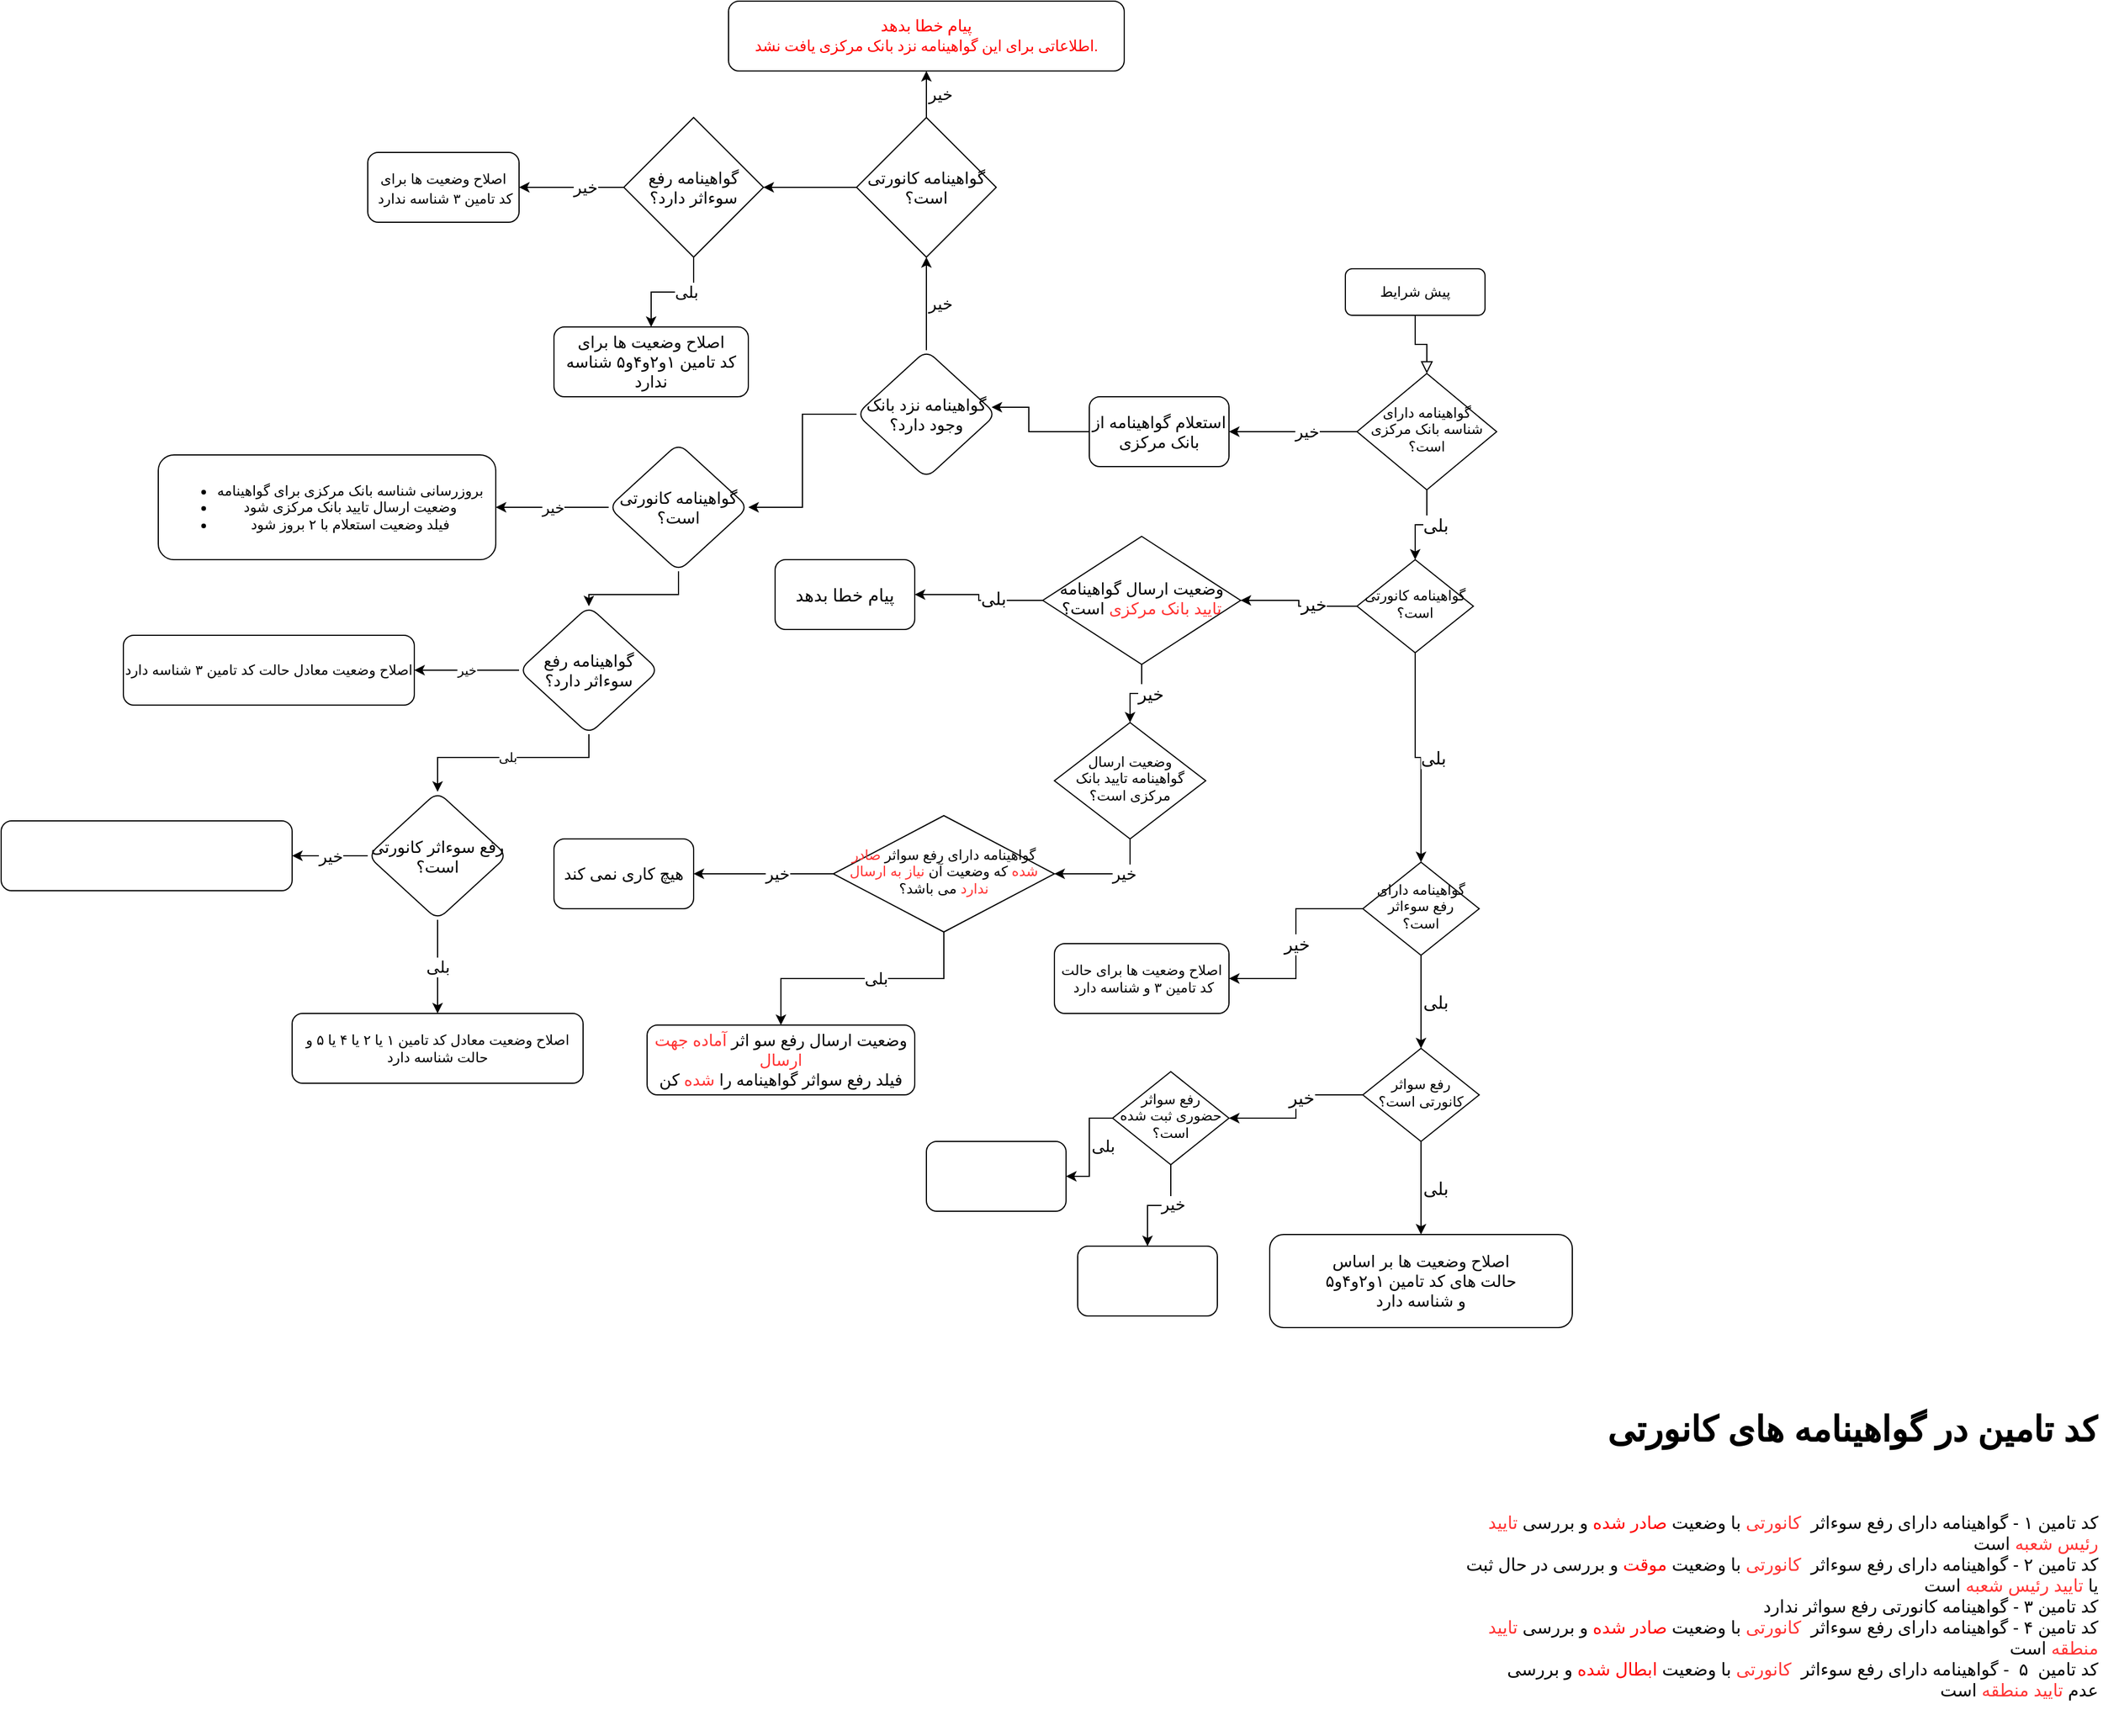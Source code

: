 <mxfile version="14.5.3" type="github">
  <diagram id="C5RBs43oDa-KdzZeNtuy" name="Page-1">
    <mxGraphModel dx="2700" dy="1763" grid="1" gridSize="10" guides="1" tooltips="1" connect="1" arrows="1" fold="1" page="1" pageScale="1" pageWidth="827" pageHeight="1169" math="0" shadow="0">
      <root>
        <mxCell id="WIyWlLk6GJQsqaUBKTNV-0" />
        <mxCell id="WIyWlLk6GJQsqaUBKTNV-1" parent="WIyWlLk6GJQsqaUBKTNV-0" />
        <mxCell id="8_k_hxX0hsHRm7YYxcYZ-0" value="" style="rounded=0;html=1;jettySize=auto;orthogonalLoop=1;fontSize=11;endArrow=block;endFill=0;endSize=8;strokeWidth=1;shadow=0;labelBackgroundColor=none;edgeStyle=orthogonalEdgeStyle;" parent="WIyWlLk6GJQsqaUBKTNV-1" source="8_k_hxX0hsHRm7YYxcYZ-1" target="8_k_hxX0hsHRm7YYxcYZ-4" edge="1">
          <mxGeometry relative="1" as="geometry" />
        </mxCell>
        <mxCell id="8_k_hxX0hsHRm7YYxcYZ-1" value="پیش شرایط" style="rounded=1;whiteSpace=wrap;html=1;fontSize=12;glass=0;strokeWidth=1;shadow=0;" parent="WIyWlLk6GJQsqaUBKTNV-1" vertex="1">
          <mxGeometry x="160" y="80" width="120" height="40" as="geometry" />
        </mxCell>
        <mxCell id="8_k_hxX0hsHRm7YYxcYZ-2" value="بلی" style="edgeStyle=orthogonalEdgeStyle;rounded=0;sketch=0;orthogonalLoop=1;jettySize=auto;html=1;entryX=0.5;entryY=0;entryDx=0;entryDy=0;shadow=0;fontSize=15;align=left;" parent="WIyWlLk6GJQsqaUBKTNV-1" source="8_k_hxX0hsHRm7YYxcYZ-4" target="8_k_hxX0hsHRm7YYxcYZ-7" edge="1">
          <mxGeometry relative="1" as="geometry" />
        </mxCell>
        <mxCell id="8_k_hxX0hsHRm7YYxcYZ-3" value="خیر" style="edgeStyle=orthogonalEdgeStyle;rounded=0;sketch=0;orthogonalLoop=1;jettySize=auto;html=1;entryX=1;entryY=0.5;entryDx=0;entryDy=0;shadow=0;fontSize=14;align=left;" parent="WIyWlLk6GJQsqaUBKTNV-1" source="8_k_hxX0hsHRm7YYxcYZ-4" target="8_k_hxX0hsHRm7YYxcYZ-30" edge="1">
          <mxGeometry relative="1" as="geometry" />
        </mxCell>
        <mxCell id="8_k_hxX0hsHRm7YYxcYZ-4" value="گواهینامه دارای شناسه بانک مرکزی است؟" style="rhombus;whiteSpace=wrap;html=1;shadow=0;fontFamily=Helvetica;fontSize=12;align=center;strokeWidth=1;spacing=6;spacingTop=-4;" parent="WIyWlLk6GJQsqaUBKTNV-1" vertex="1">
          <mxGeometry x="170" y="170" width="120" height="100" as="geometry" />
        </mxCell>
        <mxCell id="8_k_hxX0hsHRm7YYxcYZ-5" value="خیر" style="edgeStyle=orthogonalEdgeStyle;rounded=0;sketch=0;orthogonalLoop=1;jettySize=auto;html=1;shadow=0;fontSize=15;align=left;" parent="WIyWlLk6GJQsqaUBKTNV-1" source="8_k_hxX0hsHRm7YYxcYZ-7" target="8_k_hxX0hsHRm7YYxcYZ-14" edge="1">
          <mxGeometry relative="1" as="geometry" />
        </mxCell>
        <mxCell id="8_k_hxX0hsHRm7YYxcYZ-6" value="بلی" style="edgeStyle=orthogonalEdgeStyle;rounded=0;sketch=0;orthogonalLoop=1;jettySize=auto;html=1;entryX=0.5;entryY=0;entryDx=0;entryDy=0;shadow=0;fontSize=15;align=left;" parent="WIyWlLk6GJQsqaUBKTNV-1" source="8_k_hxX0hsHRm7YYxcYZ-7" target="8_k_hxX0hsHRm7YYxcYZ-10" edge="1">
          <mxGeometry relative="1" as="geometry" />
        </mxCell>
        <mxCell id="8_k_hxX0hsHRm7YYxcYZ-7" value="گواهینامه کانورتی است؟" style="rhombus;whiteSpace=wrap;html=1;shadow=0;fontFamily=Helvetica;fontSize=12;align=center;strokeWidth=1;spacing=6;spacingTop=-4;" parent="WIyWlLk6GJQsqaUBKTNV-1" vertex="1">
          <mxGeometry x="170" y="330" width="100" height="80" as="geometry" />
        </mxCell>
        <mxCell id="8_k_hxX0hsHRm7YYxcYZ-8" value="خیر" style="edgeStyle=orthogonalEdgeStyle;rounded=0;sketch=0;orthogonalLoop=1;jettySize=auto;html=1;shadow=0;fontSize=15;align=center;entryX=1;entryY=0.5;entryDx=0;entryDy=0;" parent="WIyWlLk6GJQsqaUBKTNV-1" source="8_k_hxX0hsHRm7YYxcYZ-10" target="8_k_hxX0hsHRm7YYxcYZ-11" edge="1">
          <mxGeometry relative="1" as="geometry">
            <mxPoint x="100" y="630" as="targetPoint" />
          </mxGeometry>
        </mxCell>
        <mxCell id="8_k_hxX0hsHRm7YYxcYZ-9" value="بلی" style="edgeStyle=orthogonalEdgeStyle;rounded=0;sketch=0;orthogonalLoop=1;jettySize=auto;html=1;shadow=0;fontSize=15;align=left;" parent="WIyWlLk6GJQsqaUBKTNV-1" source="8_k_hxX0hsHRm7YYxcYZ-10" target="8_k_hxX0hsHRm7YYxcYZ-18" edge="1">
          <mxGeometry relative="1" as="geometry" />
        </mxCell>
        <mxCell id="8_k_hxX0hsHRm7YYxcYZ-10" value="گواهینامه دارای رفع سوءاثر است؟" style="rhombus;whiteSpace=wrap;html=1;shadow=0;fontFamily=Helvetica;fontSize=12;align=center;strokeWidth=1;spacing=6;spacingTop=-4;" parent="WIyWlLk6GJQsqaUBKTNV-1" vertex="1">
          <mxGeometry x="175" y="590" width="100" height="80" as="geometry" />
        </mxCell>
        <mxCell id="8_k_hxX0hsHRm7YYxcYZ-11" value="اصلاح وضعیت ها برای حالت&lt;br&gt;&amp;nbsp;کد تامین ۳ و شناسه دارد" style="rounded=1;whiteSpace=wrap;html=1;fontSize=12;glass=0;strokeWidth=1;shadow=0;" parent="WIyWlLk6GJQsqaUBKTNV-1" vertex="1">
          <mxGeometry x="-90" y="660" width="150" height="60" as="geometry" />
        </mxCell>
        <mxCell id="8_k_hxX0hsHRm7YYxcYZ-12" value="بلی" style="edgeStyle=orthogonalEdgeStyle;rounded=0;sketch=0;orthogonalLoop=1;jettySize=auto;html=1;entryX=1;entryY=0.5;entryDx=0;entryDy=0;shadow=0;fontSize=15;align=left;" parent="WIyWlLk6GJQsqaUBKTNV-1" source="8_k_hxX0hsHRm7YYxcYZ-14" target="8_k_hxX0hsHRm7YYxcYZ-21" edge="1">
          <mxGeometry relative="1" as="geometry" />
        </mxCell>
        <mxCell id="8_k_hxX0hsHRm7YYxcYZ-13" value="خیر" style="edgeStyle=orthogonalEdgeStyle;rounded=0;sketch=0;orthogonalLoop=1;jettySize=auto;html=1;shadow=0;fontSize=15;align=left;" parent="WIyWlLk6GJQsqaUBKTNV-1" source="8_k_hxX0hsHRm7YYxcYZ-14" target="8_k_hxX0hsHRm7YYxcYZ-23" edge="1">
          <mxGeometry relative="1" as="geometry" />
        </mxCell>
        <mxCell id="8_k_hxX0hsHRm7YYxcYZ-14" value="وضعیت ارسال گواهینامه &lt;font color=&quot;#ff3333&quot; style=&quot;font-size: 14px;&quot;&gt;تایید بانک مرکزی&lt;/font&gt; است؟" style="rhombus;whiteSpace=wrap;html=1;shadow=0;fontFamily=Helvetica;fontSize=14;align=center;strokeWidth=1;spacing=6;spacingTop=-4;" parent="WIyWlLk6GJQsqaUBKTNV-1" vertex="1">
          <mxGeometry x="-100" y="310" width="170" height="110" as="geometry" />
        </mxCell>
        <mxCell id="8_k_hxX0hsHRm7YYxcYZ-15" style="edgeStyle=orthogonalEdgeStyle;rounded=0;sketch=0;orthogonalLoop=1;jettySize=auto;html=1;entryX=1;entryY=0.5;entryDx=0;entryDy=0;shadow=0;fontSize=15;align=left;" parent="WIyWlLk6GJQsqaUBKTNV-1" source="8_k_hxX0hsHRm7YYxcYZ-18" target="8_k_hxX0hsHRm7YYxcYZ-44" edge="1">
          <mxGeometry relative="1" as="geometry">
            <mxPoint x="60" y="790" as="targetPoint" />
          </mxGeometry>
        </mxCell>
        <mxCell id="8_k_hxX0hsHRm7YYxcYZ-16" value="خیر" style="edgeLabel;html=1;align=center;verticalAlign=middle;resizable=0;points=[];fontSize=15;" parent="8_k_hxX0hsHRm7YYxcYZ-15" vertex="1" connectable="0">
          <mxGeometry x="-0.217" y="2" relative="1" as="geometry">
            <mxPoint as="offset" />
          </mxGeometry>
        </mxCell>
        <mxCell id="8_k_hxX0hsHRm7YYxcYZ-17" value="بلی" style="edgeStyle=orthogonalEdgeStyle;rounded=0;sketch=0;orthogonalLoop=1;jettySize=auto;html=1;shadow=0;fontSize=15;align=left;" parent="WIyWlLk6GJQsqaUBKTNV-1" source="8_k_hxX0hsHRm7YYxcYZ-18" target="8_k_hxX0hsHRm7YYxcYZ-20" edge="1">
          <mxGeometry relative="1" as="geometry" />
        </mxCell>
        <mxCell id="8_k_hxX0hsHRm7YYxcYZ-18" value="رفع سواثر کانورتی است؟" style="rhombus;whiteSpace=wrap;html=1;shadow=0;fontFamily=Helvetica;fontSize=12;align=center;strokeWidth=1;spacing=6;spacingTop=-4;" parent="WIyWlLk6GJQsqaUBKTNV-1" vertex="1">
          <mxGeometry x="175" y="750" width="100" height="80" as="geometry" />
        </mxCell>
        <mxCell id="8_k_hxX0hsHRm7YYxcYZ-19" value="&lt;h1 style=&quot;text-align: right&quot;&gt;کد تامین در گواهینامه های کانورتی&lt;/h1&gt;&lt;div style=&quot;text-align: right&quot;&gt;&lt;br&gt;&lt;/div&gt;&lt;p&gt;&lt;/p&gt;&lt;div style=&quot;text-align: right&quot;&gt;کد تامین ۱ - گواهینامه دارای رفع سوءاثر&amp;nbsp; &lt;font color=&quot;#ff3333&quot;&gt;کانورتی&lt;/font&gt; با وضعیت &lt;font color=&quot;#ff0000&quot;&gt;صادر شده&lt;/font&gt; و بررسی &lt;font color=&quot;#ff3333&quot;&gt;تایید رئیس شعبه&lt;/font&gt; است&lt;br&gt;کد تامین ۲ - گواهینامه دارای رفع سوءاثر&amp;nbsp;&amp;nbsp;&lt;font color=&quot;#ff3333&quot;&gt;کانورتی&lt;/font&gt;&amp;nbsp;با وضعیت&amp;nbsp;&lt;font color=&quot;#ff0000&quot;&gt;موقت&lt;/font&gt;&amp;nbsp;و بررسی در حال ثبت یا&amp;nbsp;&lt;font color=&quot;#ff3333&quot;&gt;تایید رئیس شعبه&lt;/font&gt;&amp;nbsp;است&lt;br&gt;کد تامین ۳ - گواهینامه کانورتی رفع سواثر ندارد&lt;br&gt;کد تامین ۴ - گواهینامه دارای رفع سوءاثر&amp;nbsp;&amp;nbsp;&lt;font color=&quot;#ff3333&quot;&gt;کانورتی&lt;/font&gt;&amp;nbsp;با وضعیت&amp;nbsp;&lt;font color=&quot;#ff0000&quot;&gt;صادر شده&lt;/font&gt;&amp;nbsp;و بررسی&amp;nbsp;&lt;font color=&quot;#ff3333&quot;&gt;تایید منطقه&lt;/font&gt;&amp;nbsp;است&lt;br&gt;کد تامین&amp;nbsp; ۵&amp;nbsp; -&amp;nbsp;&lt;span&gt;گواهینامه دارای رفع سوءاثر&amp;nbsp;&amp;nbsp;&lt;/span&gt;&lt;font color=&quot;#ff3333&quot;&gt;کانورتی&lt;/font&gt;&lt;span&gt;&amp;nbsp;با وضعیت&amp;nbsp;&lt;/span&gt;&lt;font color=&quot;#ff0000&quot;&gt;ابطال شده&lt;/font&gt;&lt;span&gt;&amp;nbsp;و بررسی عدم&amp;nbsp;&lt;/span&gt;&lt;font color=&quot;#ff3333&quot;&gt;تایید منطقه&lt;/font&gt;&lt;span&gt;&amp;nbsp;است&lt;/span&gt;&lt;/div&gt;&lt;p&gt;&lt;/p&gt;" style="text;html=1;strokeColor=none;fillColor=none;spacing=5;spacingTop=-20;whiteSpace=wrap;overflow=hidden;rounded=0;fontSize=15;" parent="WIyWlLk6GJQsqaUBKTNV-1" vertex="1">
          <mxGeometry x="240" y="1050" width="570" height="290" as="geometry" />
        </mxCell>
        <mxCell id="8_k_hxX0hsHRm7YYxcYZ-20" value="اصلاح وضعیت ها بر اساس &lt;br&gt;حالت های کد تامین ۱و۲و۴و۵&lt;br&gt;و شناسه دارد" style="rounded=1;whiteSpace=wrap;html=1;fontSize=14;glass=0;strokeWidth=1;shadow=0;" parent="WIyWlLk6GJQsqaUBKTNV-1" vertex="1">
          <mxGeometry x="95" y="910" width="260" height="80" as="geometry" />
        </mxCell>
        <mxCell id="8_k_hxX0hsHRm7YYxcYZ-21" value="پیام خطا بدهد" style="rounded=1;whiteSpace=wrap;html=1;fontSize=15;" parent="WIyWlLk6GJQsqaUBKTNV-1" vertex="1">
          <mxGeometry x="-330" y="330" width="120" height="60" as="geometry" />
        </mxCell>
        <mxCell id="8_k_hxX0hsHRm7YYxcYZ-22" value="خیر" style="edgeStyle=orthogonalEdgeStyle;rounded=0;sketch=0;orthogonalLoop=1;jettySize=auto;html=1;entryX=1;entryY=0.5;entryDx=0;entryDy=0;shadow=0;fontSize=14;align=left;" parent="WIyWlLk6GJQsqaUBKTNV-1" source="8_k_hxX0hsHRm7YYxcYZ-23" target="8_k_hxX0hsHRm7YYxcYZ-26" edge="1">
          <mxGeometry relative="1" as="geometry" />
        </mxCell>
        <mxCell id="8_k_hxX0hsHRm7YYxcYZ-23" value="وضعیت ارسال گواهینامه تایید بانک مرکزی است؟" style="rhombus;whiteSpace=wrap;html=1;shadow=0;fontFamily=Helvetica;fontSize=12;align=center;strokeWidth=1;spacing=6;spacingTop=-4;" parent="WIyWlLk6GJQsqaUBKTNV-1" vertex="1">
          <mxGeometry x="-90" y="470" width="130" height="100" as="geometry" />
        </mxCell>
        <mxCell id="8_k_hxX0hsHRm7YYxcYZ-24" value="بلی" style="edgeStyle=orthogonalEdgeStyle;rounded=0;sketch=0;orthogonalLoop=1;jettySize=auto;html=1;shadow=0;fontSize=14;align=left;" parent="WIyWlLk6GJQsqaUBKTNV-1" source="8_k_hxX0hsHRm7YYxcYZ-26" target="8_k_hxX0hsHRm7YYxcYZ-27" edge="1">
          <mxGeometry relative="1" as="geometry" />
        </mxCell>
        <mxCell id="8_k_hxX0hsHRm7YYxcYZ-25" value="خیر" style="edgeStyle=orthogonalEdgeStyle;rounded=0;sketch=0;orthogonalLoop=1;jettySize=auto;html=1;shadow=0;fontSize=14;align=left;entryX=1;entryY=0.5;entryDx=0;entryDy=0;" parent="WIyWlLk6GJQsqaUBKTNV-1" source="8_k_hxX0hsHRm7YYxcYZ-26" target="8_k_hxX0hsHRm7YYxcYZ-28" edge="1">
          <mxGeometry relative="1" as="geometry">
            <mxPoint x="-395" y="600" as="targetPoint" />
          </mxGeometry>
        </mxCell>
        <mxCell id="8_k_hxX0hsHRm7YYxcYZ-26" value="گواهینامه دارای رفع سواثر &lt;font color=&quot;#ff3333&quot;&gt;صادر شده&lt;/font&gt; که وضعیت آن &lt;font color=&quot;#ff3333&quot;&gt;نیاز به ارسال ندارد&lt;/font&gt; می باشد؟" style="rhombus;whiteSpace=wrap;html=1;shadow=0;fontFamily=Helvetica;fontSize=12;align=center;strokeWidth=1;spacing=6;spacingTop=-4;" parent="WIyWlLk6GJQsqaUBKTNV-1" vertex="1">
          <mxGeometry x="-280" y="550" width="190" height="100" as="geometry" />
        </mxCell>
        <mxCell id="8_k_hxX0hsHRm7YYxcYZ-27" value="وضعیت ارسال رفع سو اثر &lt;font color=&quot;#ff3333&quot;&gt;آماده جهت ارسال&lt;/font&gt;&lt;br&gt;فیلد رفع سواثر گواهینامه را &lt;font color=&quot;#ff3333&quot;&gt;شده&lt;/font&gt; کن" style="rounded=1;whiteSpace=wrap;html=1;fontSize=14;" parent="WIyWlLk6GJQsqaUBKTNV-1" vertex="1">
          <mxGeometry x="-440" y="730" width="230" height="60" as="geometry" />
        </mxCell>
        <mxCell id="8_k_hxX0hsHRm7YYxcYZ-28" value="هیچ کاری نمی کند" style="rounded=1;whiteSpace=wrap;html=1;fontSize=14;" parent="WIyWlLk6GJQsqaUBKTNV-1" vertex="1">
          <mxGeometry x="-520" y="570" width="120" height="60" as="geometry" />
        </mxCell>
        <mxCell id="8_k_hxX0hsHRm7YYxcYZ-29" value="" style="edgeStyle=orthogonalEdgeStyle;rounded=0;sketch=0;orthogonalLoop=1;jettySize=auto;html=1;shadow=0;fontSize=14;align=left;entryX=0.967;entryY=0.445;entryDx=0;entryDy=0;entryPerimeter=0;" parent="WIyWlLk6GJQsqaUBKTNV-1" source="8_k_hxX0hsHRm7YYxcYZ-30" target="8_k_hxX0hsHRm7YYxcYZ-32" edge="1">
          <mxGeometry relative="1" as="geometry">
            <Array as="points">
              <mxPoint x="-112" y="220" />
              <mxPoint x="-112" y="199" />
            </Array>
          </mxGeometry>
        </mxCell>
        <mxCell id="8_k_hxX0hsHRm7YYxcYZ-30" value="استعلام گواهینامه از بانک مرکزی" style="rounded=1;whiteSpace=wrap;html=1;fontSize=14;" parent="WIyWlLk6GJQsqaUBKTNV-1" vertex="1">
          <mxGeometry x="-60" y="190" width="120" height="60" as="geometry" />
        </mxCell>
        <mxCell id="8_k_hxX0hsHRm7YYxcYZ-31" value="خیر" style="edgeStyle=orthogonalEdgeStyle;rounded=0;sketch=0;orthogonalLoop=1;jettySize=auto;html=1;shadow=0;fontSize=14;align=left;entryX=0.5;entryY=1;entryDx=0;entryDy=0;" parent="WIyWlLk6GJQsqaUBKTNV-1" source="8_k_hxX0hsHRm7YYxcYZ-32" target="8_k_hxX0hsHRm7YYxcYZ-35" edge="1">
          <mxGeometry relative="1" as="geometry">
            <mxPoint x="-220" y="70" as="targetPoint" />
          </mxGeometry>
        </mxCell>
        <mxCell id="8_k_hxX0hsHRm7YYxcYZ-48" style="edgeStyle=orthogonalEdgeStyle;rounded=0;orthogonalLoop=1;jettySize=auto;html=1;entryX=1;entryY=0.5;entryDx=0;entryDy=0;" parent="WIyWlLk6GJQsqaUBKTNV-1" source="8_k_hxX0hsHRm7YYxcYZ-32" target="8_k_hxX0hsHRm7YYxcYZ-47" edge="1">
          <mxGeometry relative="1" as="geometry" />
        </mxCell>
        <mxCell id="8_k_hxX0hsHRm7YYxcYZ-32" value="گواهینامه نزد بانک وجود دارد؟" style="rhombus;whiteSpace=wrap;html=1;rounded=1;fontSize=14;" parent="WIyWlLk6GJQsqaUBKTNV-1" vertex="1">
          <mxGeometry x="-260" y="150" width="120" height="110" as="geometry" />
        </mxCell>
        <mxCell id="8_k_hxX0hsHRm7YYxcYZ-33" value="خیر" style="edgeStyle=orthogonalEdgeStyle;rounded=0;sketch=0;orthogonalLoop=1;jettySize=auto;html=1;shadow=0;fontSize=14;align=left;" parent="WIyWlLk6GJQsqaUBKTNV-1" source="8_k_hxX0hsHRm7YYxcYZ-35" target="8_k_hxX0hsHRm7YYxcYZ-36" edge="1">
          <mxGeometry relative="1" as="geometry" />
        </mxCell>
        <mxCell id="8_k_hxX0hsHRm7YYxcYZ-34" value="" style="edgeStyle=orthogonalEdgeStyle;rounded=0;sketch=0;orthogonalLoop=1;jettySize=auto;html=1;shadow=0;fontSize=14;fontColor=#FF0000;align=left;" parent="WIyWlLk6GJQsqaUBKTNV-1" source="8_k_hxX0hsHRm7YYxcYZ-35" target="8_k_hxX0hsHRm7YYxcYZ-39" edge="1">
          <mxGeometry relative="1" as="geometry" />
        </mxCell>
        <mxCell id="8_k_hxX0hsHRm7YYxcYZ-35" value="گواهینامه کانورتی است؟" style="rhombus;whiteSpace=wrap;html=1;fontSize=14;" parent="WIyWlLk6GJQsqaUBKTNV-1" vertex="1">
          <mxGeometry x="-260" y="-50" width="120" height="120" as="geometry" />
        </mxCell>
        <mxCell id="8_k_hxX0hsHRm7YYxcYZ-36" value="پیام خطا بدهد&lt;br&gt;&lt;div style=&quot;font-size: 9.8pt;&quot;&gt;&lt;span style=&quot;background-color: rgb(255 , 255 , 255)&quot;&gt;اطلاعاتی برای این گواهینامه نزد بانک مرکزی یافت نشد&lt;span style=&quot;&quot;&gt;.&lt;/span&gt;&lt;/span&gt;&lt;/div&gt;" style="rounded=1;whiteSpace=wrap;html=1;fontSize=14;fontColor=#FF0000;fontFamily=Tahoma;" parent="WIyWlLk6GJQsqaUBKTNV-1" vertex="1">
          <mxGeometry x="-370" y="-150" width="340" height="60" as="geometry" />
        </mxCell>
        <mxCell id="8_k_hxX0hsHRm7YYxcYZ-37" value="خیر" style="edgeStyle=orthogonalEdgeStyle;rounded=0;sketch=0;orthogonalLoop=1;jettySize=auto;html=1;entryX=1;entryY=0.5;entryDx=0;entryDy=0;shadow=0;fontSize=14;align=left;" parent="WIyWlLk6GJQsqaUBKTNV-1" source="8_k_hxX0hsHRm7YYxcYZ-39" target="8_k_hxX0hsHRm7YYxcYZ-40" edge="1">
          <mxGeometry relative="1" as="geometry" />
        </mxCell>
        <mxCell id="8_k_hxX0hsHRm7YYxcYZ-38" value="بلی" style="edgeStyle=orthogonalEdgeStyle;rounded=0;sketch=0;orthogonalLoop=1;jettySize=auto;html=1;shadow=0;fontSize=14;fontColor=#000000;align=left;" parent="WIyWlLk6GJQsqaUBKTNV-1" source="8_k_hxX0hsHRm7YYxcYZ-39" target="8_k_hxX0hsHRm7YYxcYZ-41" edge="1">
          <mxGeometry relative="1" as="geometry" />
        </mxCell>
        <mxCell id="8_k_hxX0hsHRm7YYxcYZ-39" value="گواهینامه رفع سوءاثر دارد؟" style="rhombus;whiteSpace=wrap;html=1;fontSize=14;" parent="WIyWlLk6GJQsqaUBKTNV-1" vertex="1">
          <mxGeometry x="-460" y="-50" width="120" height="120" as="geometry" />
        </mxCell>
        <mxCell id="8_k_hxX0hsHRm7YYxcYZ-40" value="&lt;span style=&quot;color: rgb(0 , 0 , 0) ; font-size: 12px&quot;&gt;اصلاح وضعیت ها برای&lt;br&gt;&amp;nbsp;کد تامین ۳ شناسه ندارد&lt;/span&gt;" style="rounded=1;whiteSpace=wrap;html=1;fontSize=14;fontColor=#FF0000;" parent="WIyWlLk6GJQsqaUBKTNV-1" vertex="1">
          <mxGeometry x="-680" y="-20" width="130" height="60" as="geometry" />
        </mxCell>
        <mxCell id="8_k_hxX0hsHRm7YYxcYZ-41" value="اصلاح وضعیت ها برای&lt;br&gt;کد تامین ۱و۲و۴و۵ شناسه ندارد" style="rounded=1;whiteSpace=wrap;html=1;fontSize=14;fontColor=#000000;" parent="WIyWlLk6GJQsqaUBKTNV-1" vertex="1">
          <mxGeometry x="-520" y="130" width="167" height="60" as="geometry" />
        </mxCell>
        <mxCell id="8_k_hxX0hsHRm7YYxcYZ-42" value="بلی" style="edgeStyle=orthogonalEdgeStyle;rounded=0;sketch=0;orthogonalLoop=1;jettySize=auto;html=1;entryX=1;entryY=0.5;entryDx=0;entryDy=0;shadow=0;fontFamily=Tahoma;fontSize=14;fontColor=#000000;align=left;" parent="WIyWlLk6GJQsqaUBKTNV-1" source="8_k_hxX0hsHRm7YYxcYZ-44" target="8_k_hxX0hsHRm7YYxcYZ-46" edge="1">
          <mxGeometry relative="1" as="geometry" />
        </mxCell>
        <mxCell id="8_k_hxX0hsHRm7YYxcYZ-43" value="خیر" style="edgeStyle=orthogonalEdgeStyle;rounded=0;sketch=0;orthogonalLoop=1;jettySize=auto;html=1;shadow=0;fontFamily=Tahoma;fontSize=14;fontColor=#000000;align=left;" parent="WIyWlLk6GJQsqaUBKTNV-1" source="8_k_hxX0hsHRm7YYxcYZ-44" target="8_k_hxX0hsHRm7YYxcYZ-45" edge="1">
          <mxGeometry relative="1" as="geometry" />
        </mxCell>
        <mxCell id="8_k_hxX0hsHRm7YYxcYZ-44" value="رفع سواثر حضوری ثبت شده است؟" style="rhombus;whiteSpace=wrap;html=1;shadow=0;fontFamily=Helvetica;fontSize=12;align=center;strokeWidth=1;spacing=6;spacingTop=-4;" parent="WIyWlLk6GJQsqaUBKTNV-1" vertex="1">
          <mxGeometry x="-40" y="770" width="100" height="80" as="geometry" />
        </mxCell>
        <mxCell id="8_k_hxX0hsHRm7YYxcYZ-45" value="" style="rounded=1;whiteSpace=wrap;html=1;fontFamily=Tahoma;fontSize=14;fontColor=#000000;" parent="WIyWlLk6GJQsqaUBKTNV-1" vertex="1">
          <mxGeometry x="-70" y="920" width="120" height="60" as="geometry" />
        </mxCell>
        <mxCell id="8_k_hxX0hsHRm7YYxcYZ-46" value="" style="rounded=1;whiteSpace=wrap;html=1;fontFamily=Tahoma;fontSize=14;fontColor=#000000;" parent="WIyWlLk6GJQsqaUBKTNV-1" vertex="1">
          <mxGeometry x="-200" y="830" width="120" height="60" as="geometry" />
        </mxCell>
        <mxCell id="8_k_hxX0hsHRm7YYxcYZ-50" value="خیر" style="edgeStyle=orthogonalEdgeStyle;rounded=0;orthogonalLoop=1;jettySize=auto;html=1;fontSize=13;" parent="WIyWlLk6GJQsqaUBKTNV-1" source="8_k_hxX0hsHRm7YYxcYZ-47" target="8_k_hxX0hsHRm7YYxcYZ-49" edge="1">
          <mxGeometry relative="1" as="geometry" />
        </mxCell>
        <mxCell id="8_k_hxX0hsHRm7YYxcYZ-52" style="edgeStyle=orthogonalEdgeStyle;rounded=0;orthogonalLoop=1;jettySize=auto;html=1;" parent="WIyWlLk6GJQsqaUBKTNV-1" source="8_k_hxX0hsHRm7YYxcYZ-47" target="8_k_hxX0hsHRm7YYxcYZ-51" edge="1">
          <mxGeometry relative="1" as="geometry" />
        </mxCell>
        <mxCell id="8_k_hxX0hsHRm7YYxcYZ-47" value="گواهینامه کانورتی است؟" style="rhombus;whiteSpace=wrap;html=1;rounded=1;fontSize=14;" parent="WIyWlLk6GJQsqaUBKTNV-1" vertex="1">
          <mxGeometry x="-473" y="230" width="120" height="110" as="geometry" />
        </mxCell>
        <mxCell id="8_k_hxX0hsHRm7YYxcYZ-49" value="&lt;ul&gt;&lt;li&gt;بروزرسانی شناسه بانک مرکزی برای گواهینامه&lt;/li&gt;&lt;li&gt;وضعیت ارسال تایید بانک مرکزی شود&lt;/li&gt;&lt;li&gt;فیلد وضعیت استعلام با ۲ بروز شود&lt;/li&gt;&lt;/ul&gt;" style="rounded=1;whiteSpace=wrap;html=1;" parent="WIyWlLk6GJQsqaUBKTNV-1" vertex="1">
          <mxGeometry x="-860" y="240" width="290" height="90" as="geometry" />
        </mxCell>
        <mxCell id="8_k_hxX0hsHRm7YYxcYZ-54" value="خیر" style="edgeStyle=orthogonalEdgeStyle;rounded=0;orthogonalLoop=1;jettySize=auto;html=1;entryX=1;entryY=0.5;entryDx=0;entryDy=0;" parent="WIyWlLk6GJQsqaUBKTNV-1" source="8_k_hxX0hsHRm7YYxcYZ-51" target="8_k_hxX0hsHRm7YYxcYZ-53" edge="1">
          <mxGeometry relative="1" as="geometry" />
        </mxCell>
        <mxCell id="8_k_hxX0hsHRm7YYxcYZ-57" value="بلی" style="edgeStyle=orthogonalEdgeStyle;rounded=0;orthogonalLoop=1;jettySize=auto;html=1;entryX=0.5;entryY=0;entryDx=0;entryDy=0;" parent="WIyWlLk6GJQsqaUBKTNV-1" source="8_k_hxX0hsHRm7YYxcYZ-51" target="8_k_hxX0hsHRm7YYxcYZ-55" edge="1">
          <mxGeometry relative="1" as="geometry">
            <Array as="points">
              <mxPoint x="-490" y="500" />
              <mxPoint x="-620" y="500" />
            </Array>
          </mxGeometry>
        </mxCell>
        <mxCell id="8_k_hxX0hsHRm7YYxcYZ-51" value="گواهینامه رفع سوءاثر دارد؟" style="rhombus;whiteSpace=wrap;html=1;rounded=1;fontSize=14;" parent="WIyWlLk6GJQsqaUBKTNV-1" vertex="1">
          <mxGeometry x="-550" y="370" width="120" height="110" as="geometry" />
        </mxCell>
        <mxCell id="8_k_hxX0hsHRm7YYxcYZ-53" value="اصلاح وضعیت معادل حالت کد تامین ۳ شناسه دارد" style="rounded=1;whiteSpace=wrap;html=1;" parent="WIyWlLk6GJQsqaUBKTNV-1" vertex="1">
          <mxGeometry x="-890" y="395" width="250" height="60" as="geometry" />
        </mxCell>
        <mxCell id="8_k_hxX0hsHRm7YYxcYZ-61" value="خیر" style="edgeStyle=orthogonalEdgeStyle;rounded=0;orthogonalLoop=1;jettySize=auto;html=1;entryX=1;entryY=0.5;entryDx=0;entryDy=0;fontSize=14;" parent="WIyWlLk6GJQsqaUBKTNV-1" source="8_k_hxX0hsHRm7YYxcYZ-55" target="8_k_hxX0hsHRm7YYxcYZ-58" edge="1">
          <mxGeometry relative="1" as="geometry" />
        </mxCell>
        <mxCell id="8_k_hxX0hsHRm7YYxcYZ-62" value="بلی" style="edgeStyle=orthogonalEdgeStyle;rounded=0;orthogonalLoop=1;jettySize=auto;html=1;fontSize=14;" parent="WIyWlLk6GJQsqaUBKTNV-1" source="8_k_hxX0hsHRm7YYxcYZ-55" target="8_k_hxX0hsHRm7YYxcYZ-59" edge="1">
          <mxGeometry relative="1" as="geometry" />
        </mxCell>
        <mxCell id="8_k_hxX0hsHRm7YYxcYZ-55" value="رفع سوءاثر کانورتی است؟" style="rhombus;whiteSpace=wrap;html=1;rounded=1;fontSize=14;" parent="WIyWlLk6GJQsqaUBKTNV-1" vertex="1">
          <mxGeometry x="-680" y="529.5" width="120" height="110" as="geometry" />
        </mxCell>
        <mxCell id="8_k_hxX0hsHRm7YYxcYZ-58" value="" style="rounded=1;whiteSpace=wrap;html=1;" parent="WIyWlLk6GJQsqaUBKTNV-1" vertex="1">
          <mxGeometry x="-995" y="554.5" width="250" height="60" as="geometry" />
        </mxCell>
        <mxCell id="8_k_hxX0hsHRm7YYxcYZ-59" value="اصلاح وضعیت معادل کد تامین ۱ یا ۲ یا ۴ یا ۵ و حالت شناسه دارد" style="rounded=1;whiteSpace=wrap;html=1;" parent="WIyWlLk6GJQsqaUBKTNV-1" vertex="1">
          <mxGeometry x="-745" y="720" width="250" height="60" as="geometry" />
        </mxCell>
      </root>
    </mxGraphModel>
  </diagram>
</mxfile>

